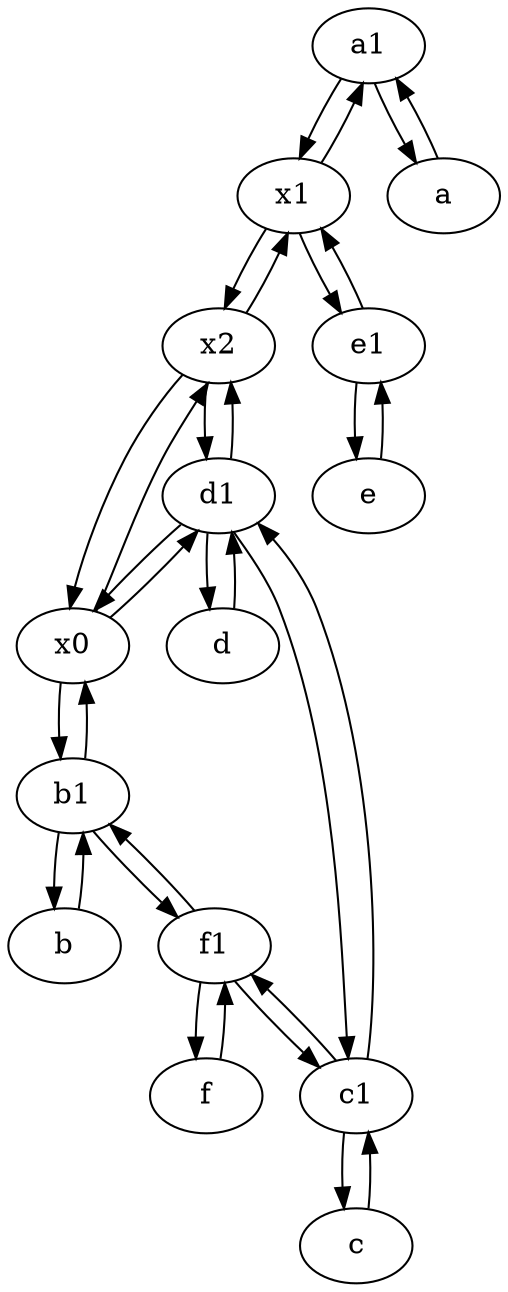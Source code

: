 digraph  {
	a1 [pos="40,15!"];
	e [pos="30,50!"];
	x1;
	x0;
	b [pos="50,20!"];
	c [pos="20,10!"];
	a [pos="40,10!"];
	d [pos="20,30!"];
	c1 [pos="30,15!"];
	f1;
	x2;
	f [pos="15,45!"];
	e1 [pos="25,45!"];
	d1 [pos="25,30!"];
	b1 [pos="45,20!"];
	c1 -> f1;
	x0 -> b1;
	a -> a1;
	b1 -> f1;
	b1 -> b;
	c -> c1;
	f -> f1;
	b -> b1;
	d1 -> d;
	d1 -> x0;
	x0 -> x2;
	a1 -> a;
	x1 -> e1;
	x1 -> a1;
	a1 -> x1;
	x2 -> d1;
	f1 -> b1;
	d -> d1;
	e -> e1;
	d1 -> c1;
	d1 -> x2;
	e1 -> x1;
	x2 -> x0;
	x1 -> x2;
	x2 -> x1;
	c1 -> c;
	f1 -> c1;
	b1 -> x0;
	c1 -> d1;
	x0 -> d1;
	e1 -> e;
	f1 -> f;

	}